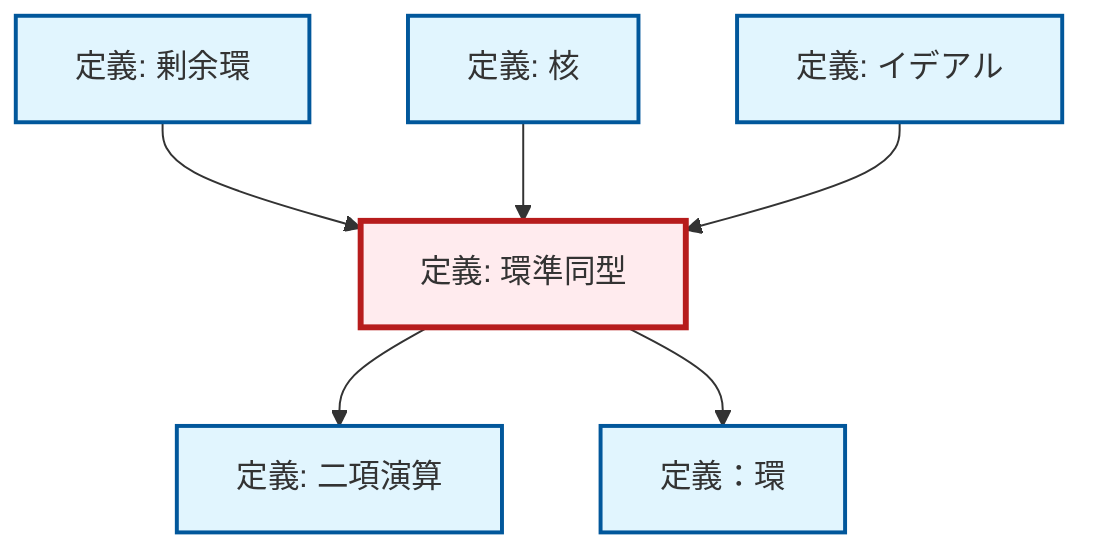graph TD
    classDef definition fill:#e1f5fe,stroke:#01579b,stroke-width:2px
    classDef theorem fill:#f3e5f5,stroke:#4a148c,stroke-width:2px
    classDef axiom fill:#fff3e0,stroke:#e65100,stroke-width:2px
    classDef example fill:#e8f5e9,stroke:#1b5e20,stroke-width:2px
    classDef current fill:#ffebee,stroke:#b71c1c,stroke-width:3px
    def-ring-homomorphism["定義: 環準同型"]:::definition
    def-ring["定義：環"]:::definition
    def-kernel["定義: 核"]:::definition
    def-ideal["定義: イデアル"]:::definition
    def-quotient-ring["定義: 剰余環"]:::definition
    def-binary-operation["定義: 二項演算"]:::definition
    def-ring-homomorphism --> def-binary-operation
    def-ring-homomorphism --> def-ring
    def-quotient-ring --> def-ring-homomorphism
    def-kernel --> def-ring-homomorphism
    def-ideal --> def-ring-homomorphism
    class def-ring-homomorphism current